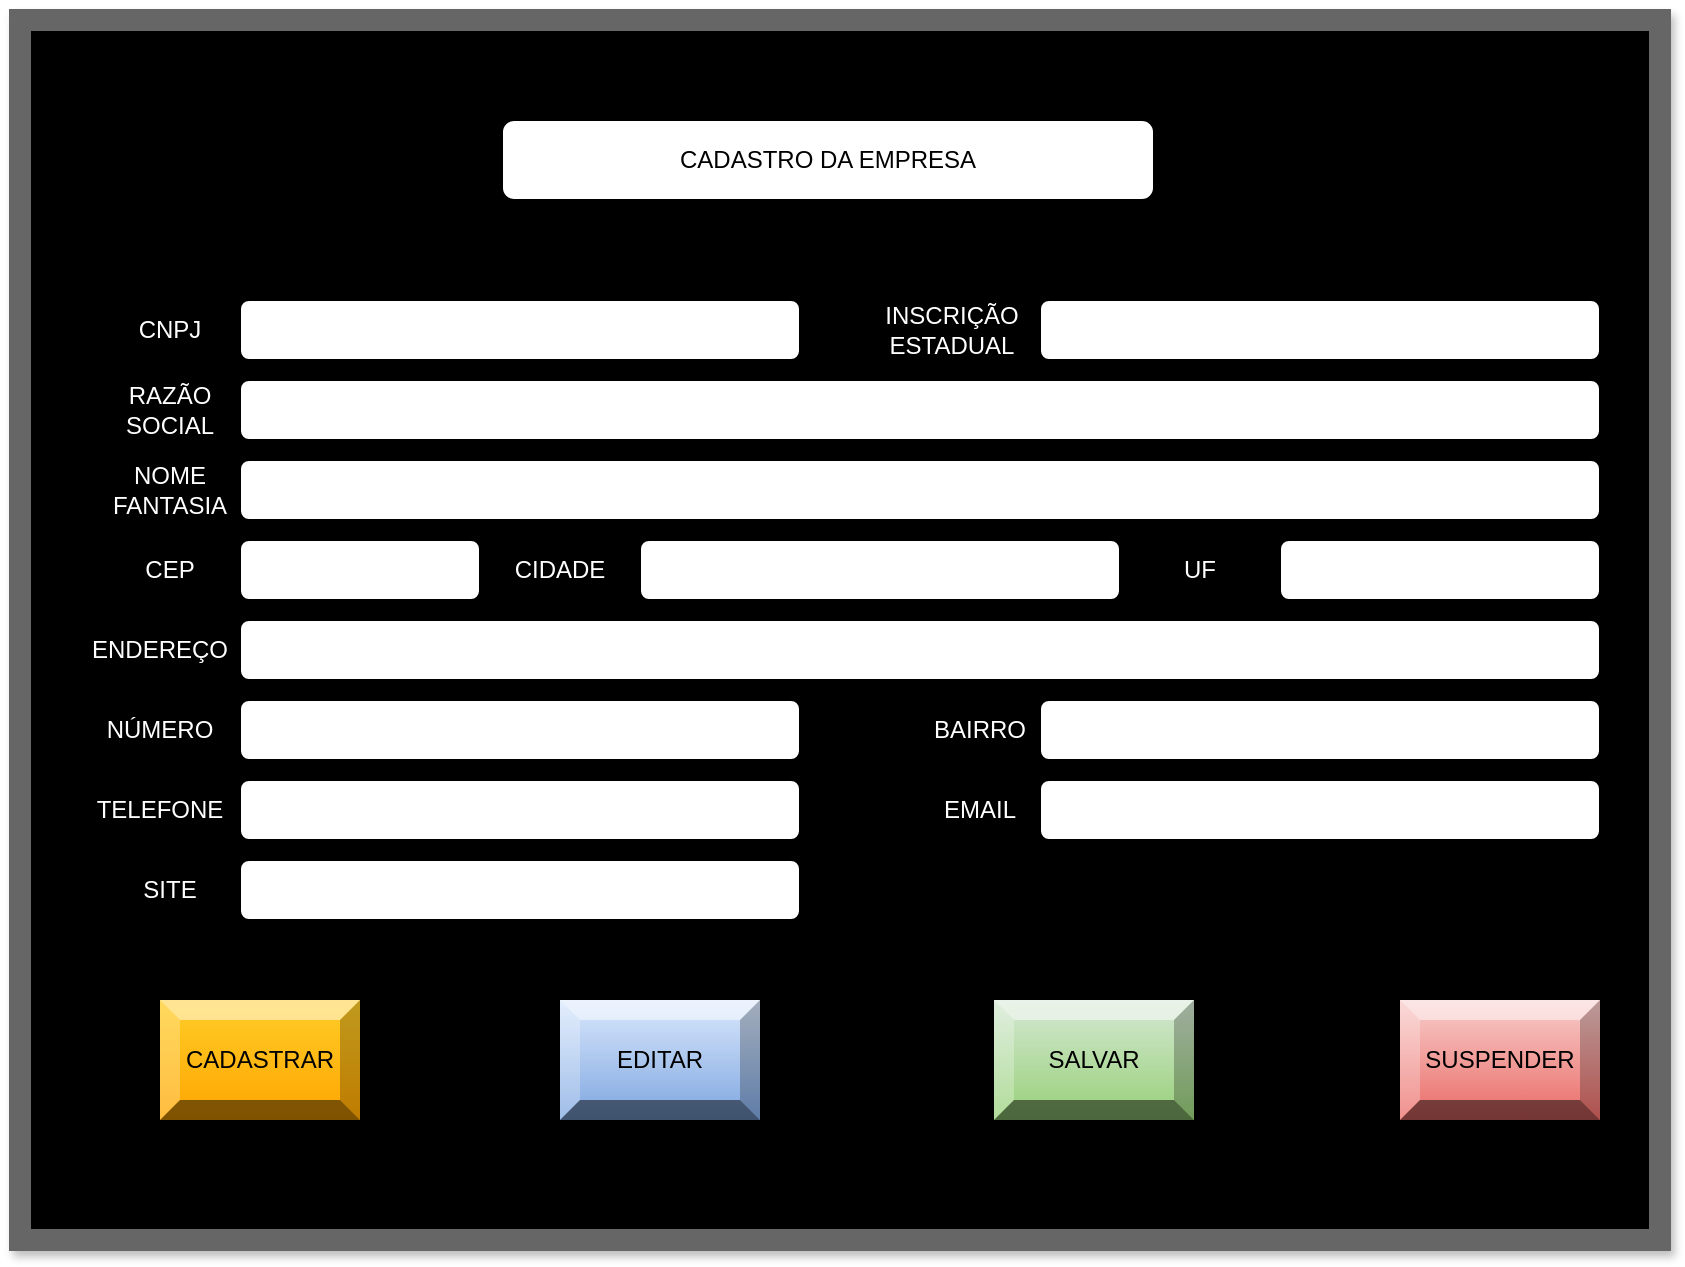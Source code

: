 <mxfile version="21.2.1" type="device">
  <diagram name="Página-1" id="19Vy41v5n2b_xbUv3eGG">
    <mxGraphModel dx="880" dy="1652" grid="1" gridSize="10" guides="1" tooltips="1" connect="1" arrows="1" fold="1" page="1" pageScale="1" pageWidth="827" pageHeight="1169" math="0" shadow="0">
      <root>
        <mxCell id="0" />
        <mxCell id="1" parent="0" />
        <mxCell id="uMJtlKkwBYt2SvI9Hybp-38" style="edgeStyle=orthogonalEdgeStyle;rounded=0;orthogonalLoop=1;jettySize=auto;html=1;exitX=0.5;exitY=0;exitDx=0;exitDy=0;" parent="1" source="uMJtlKkwBYt2SvI9Hybp-37" edge="1">
          <mxGeometry relative="1" as="geometry">
            <mxPoint x="430.0" y="-10" as="targetPoint" />
          </mxGeometry>
        </mxCell>
        <mxCell id="uMJtlKkwBYt2SvI9Hybp-37" value="" style="rounded=0;whiteSpace=wrap;html=1;fillColor=#00000;fontColor=#333333;strokeColor=#666666;glass=0;shadow=1;strokeWidth=11;gradientColor=default;" parent="1" vertex="1">
          <mxGeometry x="10" y="-10" width="820" height="610" as="geometry" />
        </mxCell>
        <mxCell id="uMJtlKkwBYt2SvI9Hybp-2" value="CADASTRO DA EMPRESA" style="rounded=1;whiteSpace=wrap;html=1;" parent="1" vertex="1">
          <mxGeometry x="251" y="40" width="326" height="40" as="geometry" />
        </mxCell>
        <mxCell id="uMJtlKkwBYt2SvI9Hybp-3" value="" style="rounded=1;whiteSpace=wrap;html=1;" parent="1" vertex="1">
          <mxGeometry x="120" y="130" width="280" height="30" as="geometry" />
        </mxCell>
        <mxCell id="uMJtlKkwBYt2SvI9Hybp-4" value="CNPJ" style="text;html=1;align=center;verticalAlign=middle;whiteSpace=wrap;rounded=0;strokeWidth=30;fontColor=#FFFFFF;" parent="1" vertex="1">
          <mxGeometry x="40" y="115" width="90" height="60" as="geometry" />
        </mxCell>
        <mxCell id="uMJtlKkwBYt2SvI9Hybp-5" value="" style="rounded=1;whiteSpace=wrap;html=1;" parent="1" vertex="1">
          <mxGeometry x="520" y="130" width="280" height="30" as="geometry" />
        </mxCell>
        <mxCell id="uMJtlKkwBYt2SvI9Hybp-6" value="INSCRIÇÃO ESTADUAL" style="text;html=1;strokeColor=none;fillColor=none;align=center;verticalAlign=middle;whiteSpace=wrap;rounded=0;strokeWidth=30;fontColor=#FFFFFF;" parent="1" vertex="1">
          <mxGeometry x="446" y="130" width="60" height="30" as="geometry" />
        </mxCell>
        <mxCell id="uMJtlKkwBYt2SvI9Hybp-7" value="" style="rounded=1;whiteSpace=wrap;html=1;" parent="1" vertex="1">
          <mxGeometry x="120" y="170" width="680" height="30" as="geometry" />
        </mxCell>
        <mxCell id="uMJtlKkwBYt2SvI9Hybp-9" value="RAZÃO SOCIAL" style="text;html=1;strokeColor=none;fillColor=none;align=center;verticalAlign=middle;whiteSpace=wrap;rounded=0;fontColor=#FFFFFF;" parent="1" vertex="1">
          <mxGeometry x="55" y="170" width="60" height="30" as="geometry" />
        </mxCell>
        <mxCell id="uMJtlKkwBYt2SvI9Hybp-10" value="" style="rounded=1;whiteSpace=wrap;html=1;" parent="1" vertex="1">
          <mxGeometry x="120" y="210" width="680" height="30" as="geometry" />
        </mxCell>
        <mxCell id="uMJtlKkwBYt2SvI9Hybp-11" value="NOME FANTASIA" style="text;html=1;strokeColor=none;fillColor=none;align=center;verticalAlign=middle;whiteSpace=wrap;rounded=0;fontColor=#FFFFFF;" parent="1" vertex="1">
          <mxGeometry x="55" y="210" width="60" height="30" as="geometry" />
        </mxCell>
        <mxCell id="uMJtlKkwBYt2SvI9Hybp-13" value="CEP" style="text;html=1;strokeColor=none;fillColor=none;align=center;verticalAlign=middle;whiteSpace=wrap;rounded=0;fontColor=#FFFFFF;" parent="1" vertex="1">
          <mxGeometry x="55" y="250" width="60" height="30" as="geometry" />
        </mxCell>
        <mxCell id="uMJtlKkwBYt2SvI9Hybp-14" value="" style="rounded=1;whiteSpace=wrap;html=1;" parent="1" vertex="1">
          <mxGeometry x="120" y="250" width="120" height="30" as="geometry" />
        </mxCell>
        <mxCell id="uMJtlKkwBYt2SvI9Hybp-15" value="CIDADE" style="text;html=1;strokeColor=none;fillColor=none;align=center;verticalAlign=middle;whiteSpace=wrap;rounded=0;fontColor=#FFFFFF;" parent="1" vertex="1">
          <mxGeometry x="250" y="250" width="60" height="30" as="geometry" />
        </mxCell>
        <mxCell id="uMJtlKkwBYt2SvI9Hybp-16" value="" style="rounded=1;whiteSpace=wrap;html=1;" parent="1" vertex="1">
          <mxGeometry x="320" y="250" width="240" height="30" as="geometry" />
        </mxCell>
        <mxCell id="uMJtlKkwBYt2SvI9Hybp-17" value="UF" style="text;html=1;strokeColor=none;fillColor=none;align=center;verticalAlign=middle;whiteSpace=wrap;rounded=0;fontColor=#FFFFFF;" parent="1" vertex="1">
          <mxGeometry x="570" y="250" width="60" height="30" as="geometry" />
        </mxCell>
        <mxCell id="uMJtlKkwBYt2SvI9Hybp-19" value="" style="rounded=1;whiteSpace=wrap;html=1;" parent="1" vertex="1">
          <mxGeometry x="640" y="250" width="160" height="30" as="geometry" />
        </mxCell>
        <mxCell id="uMJtlKkwBYt2SvI9Hybp-20" value="" style="rounded=1;whiteSpace=wrap;html=1;" parent="1" vertex="1">
          <mxGeometry x="120" y="290" width="680" height="30" as="geometry" />
        </mxCell>
        <mxCell id="uMJtlKkwBYt2SvI9Hybp-21" value="ENDEREÇO" style="text;html=1;strokeColor=none;fillColor=none;align=center;verticalAlign=middle;whiteSpace=wrap;rounded=0;fontColor=#FFFFFF;" parent="1" vertex="1">
          <mxGeometry x="50" y="290" width="60" height="30" as="geometry" />
        </mxCell>
        <mxCell id="uMJtlKkwBYt2SvI9Hybp-22" value="" style="rounded=1;whiteSpace=wrap;html=1;" parent="1" vertex="1">
          <mxGeometry x="120" y="330" width="280" height="30" as="geometry" />
        </mxCell>
        <mxCell id="uMJtlKkwBYt2SvI9Hybp-23" value="NÚMERO" style="text;html=1;strokeColor=none;fillColor=none;align=center;verticalAlign=middle;whiteSpace=wrap;rounded=0;fontColor=#FFFFFF;" parent="1" vertex="1">
          <mxGeometry x="50" y="330" width="60" height="30" as="geometry" />
        </mxCell>
        <mxCell id="uMJtlKkwBYt2SvI9Hybp-24" value="" style="rounded=1;whiteSpace=wrap;html=1;" parent="1" vertex="1">
          <mxGeometry x="520" y="330" width="280" height="30" as="geometry" />
        </mxCell>
        <mxCell id="uMJtlKkwBYt2SvI9Hybp-25" value="BAIRRO" style="text;html=1;strokeColor=none;fillColor=none;align=center;verticalAlign=middle;whiteSpace=wrap;rounded=0;fontColor=#FFFFFF;" parent="1" vertex="1">
          <mxGeometry x="460" y="330" width="60" height="30" as="geometry" />
        </mxCell>
        <mxCell id="uMJtlKkwBYt2SvI9Hybp-26" value="" style="rounded=1;whiteSpace=wrap;html=1;" parent="1" vertex="1">
          <mxGeometry x="120" y="370" width="280" height="30" as="geometry" />
        </mxCell>
        <mxCell id="uMJtlKkwBYt2SvI9Hybp-27" value="" style="rounded=1;whiteSpace=wrap;html=1;" parent="1" vertex="1">
          <mxGeometry x="520" y="370" width="280" height="30" as="geometry" />
        </mxCell>
        <mxCell id="uMJtlKkwBYt2SvI9Hybp-28" value="" style="rounded=1;whiteSpace=wrap;html=1;" parent="1" vertex="1">
          <mxGeometry x="120" y="410" width="280" height="30" as="geometry" />
        </mxCell>
        <mxCell id="uMJtlKkwBYt2SvI9Hybp-29" value="TELEFONE" style="text;html=1;strokeColor=none;fillColor=none;align=center;verticalAlign=middle;whiteSpace=wrap;rounded=0;fontColor=#FFFFFF;" parent="1" vertex="1">
          <mxGeometry x="50" y="370" width="60" height="30" as="geometry" />
        </mxCell>
        <mxCell id="uMJtlKkwBYt2SvI9Hybp-30" value="SITE" style="text;html=1;strokeColor=none;fillColor=none;align=center;verticalAlign=middle;whiteSpace=wrap;rounded=0;fontColor=#FFFFFF;" parent="1" vertex="1">
          <mxGeometry x="55" y="410" width="60" height="30" as="geometry" />
        </mxCell>
        <mxCell id="uMJtlKkwBYt2SvI9Hybp-31" value="EMAIL" style="text;html=1;strokeColor=none;fillColor=none;align=center;verticalAlign=middle;whiteSpace=wrap;rounded=0;fontColor=#FFFFFF;" parent="1" vertex="1">
          <mxGeometry x="460" y="370" width="60" height="30" as="geometry" />
        </mxCell>
        <mxCell id="uMJtlKkwBYt2SvI9Hybp-32" value="CADASTRAR" style="labelPosition=center;verticalLabelPosition=middle;align=center;html=1;shape=mxgraph.basic.shaded_button;dx=10;fillColor=#ffcd28;strokeColor=#d79b00;whiteSpace=wrap;gradientColor=#ffa500;" parent="1" vertex="1">
          <mxGeometry x="80" y="480" width="100" height="60" as="geometry" />
        </mxCell>
        <mxCell id="uMJtlKkwBYt2SvI9Hybp-33" value="SUSPENDER" style="labelPosition=center;verticalLabelPosition=middle;align=center;html=1;shape=mxgraph.basic.shaded_button;dx=10;fillColor=#f8cecc;strokeColor=#b85450;whiteSpace=wrap;gradientColor=#ea6b66;" parent="1" vertex="1">
          <mxGeometry x="700" y="480" width="100" height="60" as="geometry" />
        </mxCell>
        <mxCell id="uMJtlKkwBYt2SvI9Hybp-34" value="EDITAR" style="labelPosition=center;verticalLabelPosition=middle;align=center;html=1;shape=mxgraph.basic.shaded_button;dx=10;fillColor=#dae8fc;strokeColor=#6c8ebf;whiteSpace=wrap;gradientColor=#7ea6e0;" parent="1" vertex="1">
          <mxGeometry x="280" y="480" width="100" height="60" as="geometry" />
        </mxCell>
        <mxCell id="uMJtlKkwBYt2SvI9Hybp-35" value="SALVAR" style="labelPosition=center;verticalLabelPosition=middle;align=center;html=1;shape=mxgraph.basic.shaded_button;dx=10;fillColor=#d5e8d4;strokeColor=#82b366;whiteSpace=wrap;gradientColor=#97d077;" parent="1" vertex="1">
          <mxGeometry x="497" y="480" width="100" height="60" as="geometry" />
        </mxCell>
      </root>
    </mxGraphModel>
  </diagram>
</mxfile>
